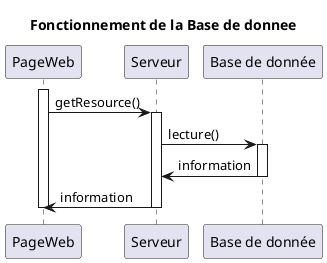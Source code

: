 @startuml
title Fonctionnement de la Base de donnee

participant PageWeb as web
participant Serveur as serv
participant "Base de donnée" as bdd

activate web
    web -> serv : getResource()
    activate serv
        serv -> bdd : lecture()
        activate bdd
        bdd -> serv : information
        deactivate bdd
    serv -> web : information
    deactivate serv
deactivate web

@enduml